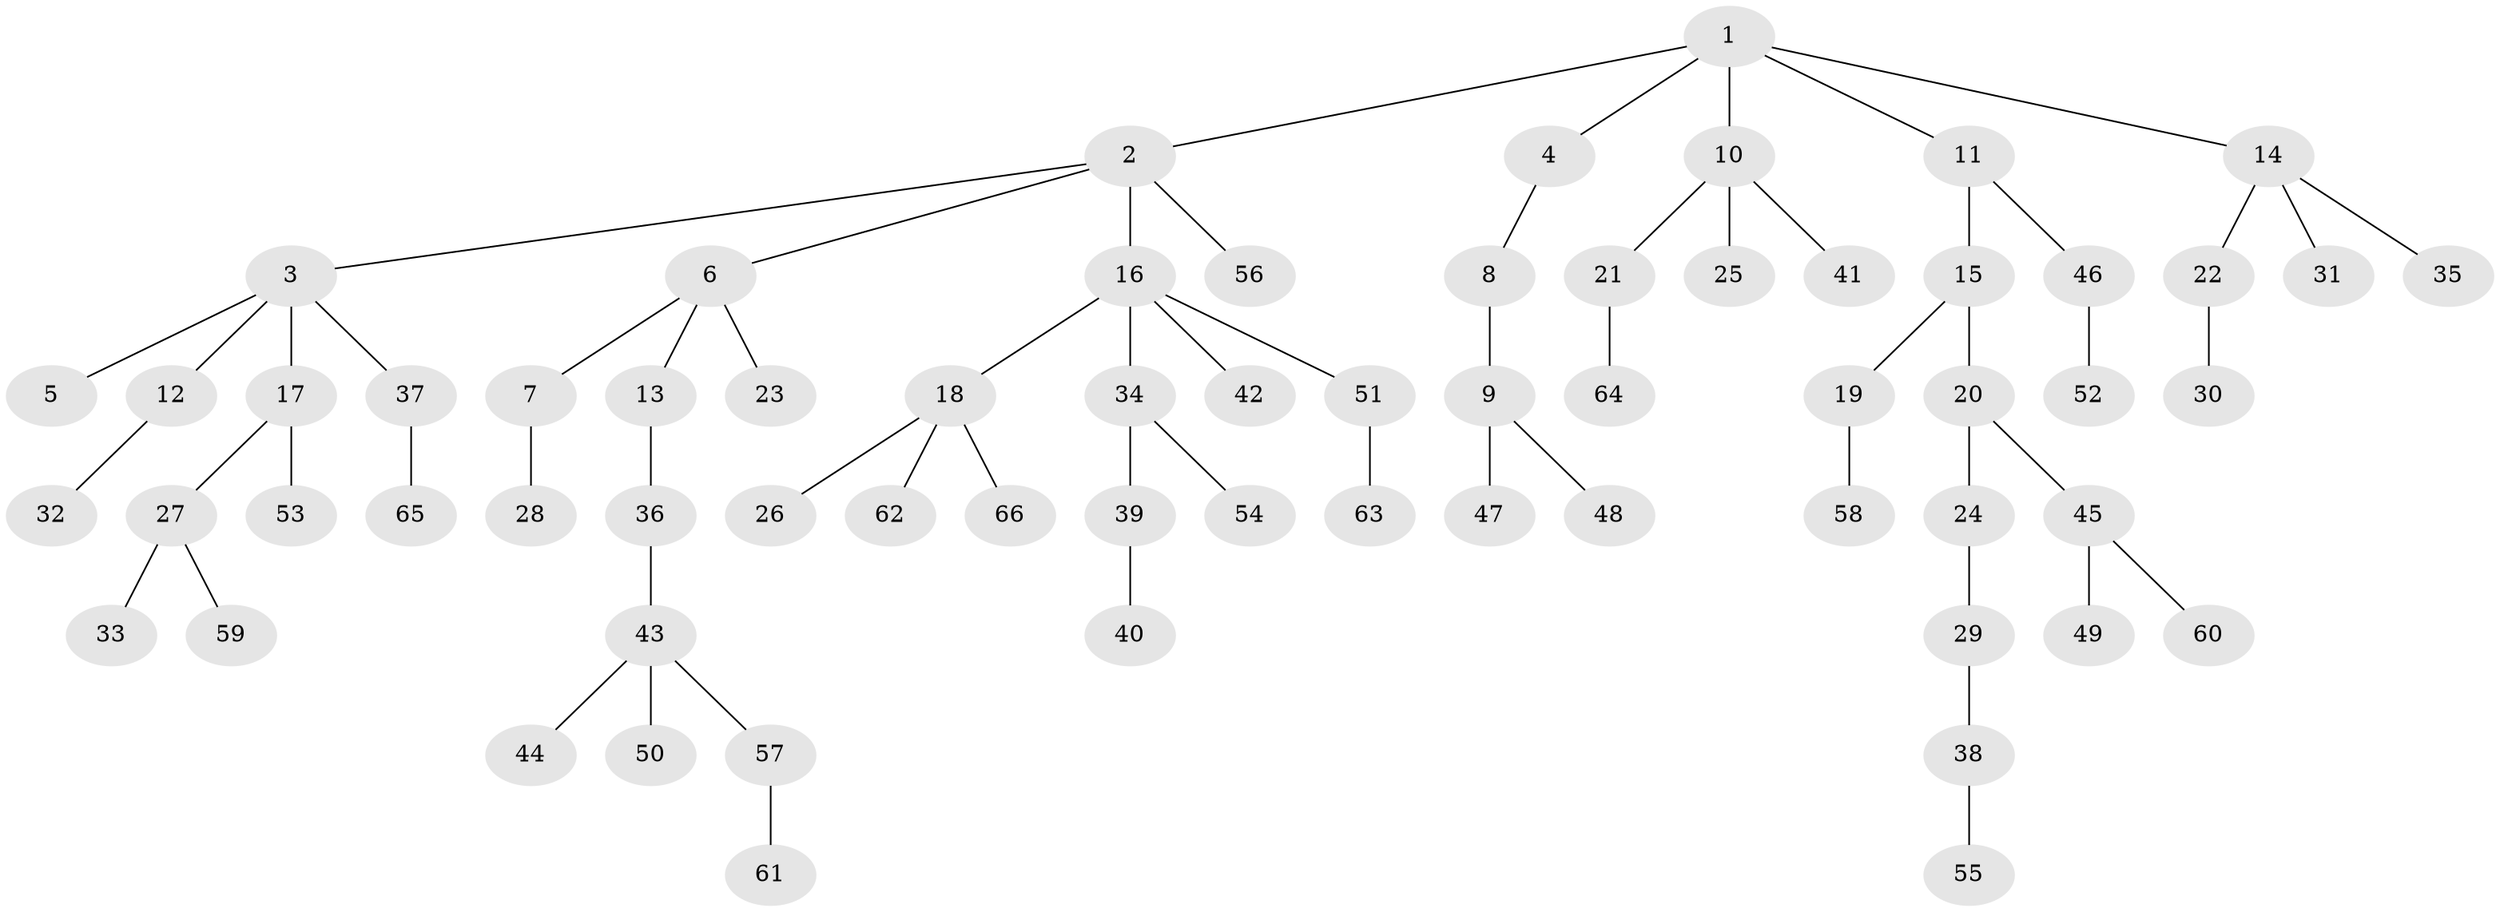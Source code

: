// coarse degree distribution, {7: 0.021739130434782608, 5: 0.021739130434782608, 6: 0.043478260869565216, 2: 0.1956521739130435, 1: 0.5869565217391305, 4: 0.06521739130434782, 3: 0.06521739130434782}
// Generated by graph-tools (version 1.1) at 2025/52/02/27/25 19:52:13]
// undirected, 66 vertices, 65 edges
graph export_dot {
graph [start="1"]
  node [color=gray90,style=filled];
  1;
  2;
  3;
  4;
  5;
  6;
  7;
  8;
  9;
  10;
  11;
  12;
  13;
  14;
  15;
  16;
  17;
  18;
  19;
  20;
  21;
  22;
  23;
  24;
  25;
  26;
  27;
  28;
  29;
  30;
  31;
  32;
  33;
  34;
  35;
  36;
  37;
  38;
  39;
  40;
  41;
  42;
  43;
  44;
  45;
  46;
  47;
  48;
  49;
  50;
  51;
  52;
  53;
  54;
  55;
  56;
  57;
  58;
  59;
  60;
  61;
  62;
  63;
  64;
  65;
  66;
  1 -- 2;
  1 -- 4;
  1 -- 10;
  1 -- 11;
  1 -- 14;
  2 -- 3;
  2 -- 6;
  2 -- 16;
  2 -- 56;
  3 -- 5;
  3 -- 12;
  3 -- 17;
  3 -- 37;
  4 -- 8;
  6 -- 7;
  6 -- 13;
  6 -- 23;
  7 -- 28;
  8 -- 9;
  9 -- 47;
  9 -- 48;
  10 -- 21;
  10 -- 25;
  10 -- 41;
  11 -- 15;
  11 -- 46;
  12 -- 32;
  13 -- 36;
  14 -- 22;
  14 -- 31;
  14 -- 35;
  15 -- 19;
  15 -- 20;
  16 -- 18;
  16 -- 34;
  16 -- 42;
  16 -- 51;
  17 -- 27;
  17 -- 53;
  18 -- 26;
  18 -- 62;
  18 -- 66;
  19 -- 58;
  20 -- 24;
  20 -- 45;
  21 -- 64;
  22 -- 30;
  24 -- 29;
  27 -- 33;
  27 -- 59;
  29 -- 38;
  34 -- 39;
  34 -- 54;
  36 -- 43;
  37 -- 65;
  38 -- 55;
  39 -- 40;
  43 -- 44;
  43 -- 50;
  43 -- 57;
  45 -- 49;
  45 -- 60;
  46 -- 52;
  51 -- 63;
  57 -- 61;
}
